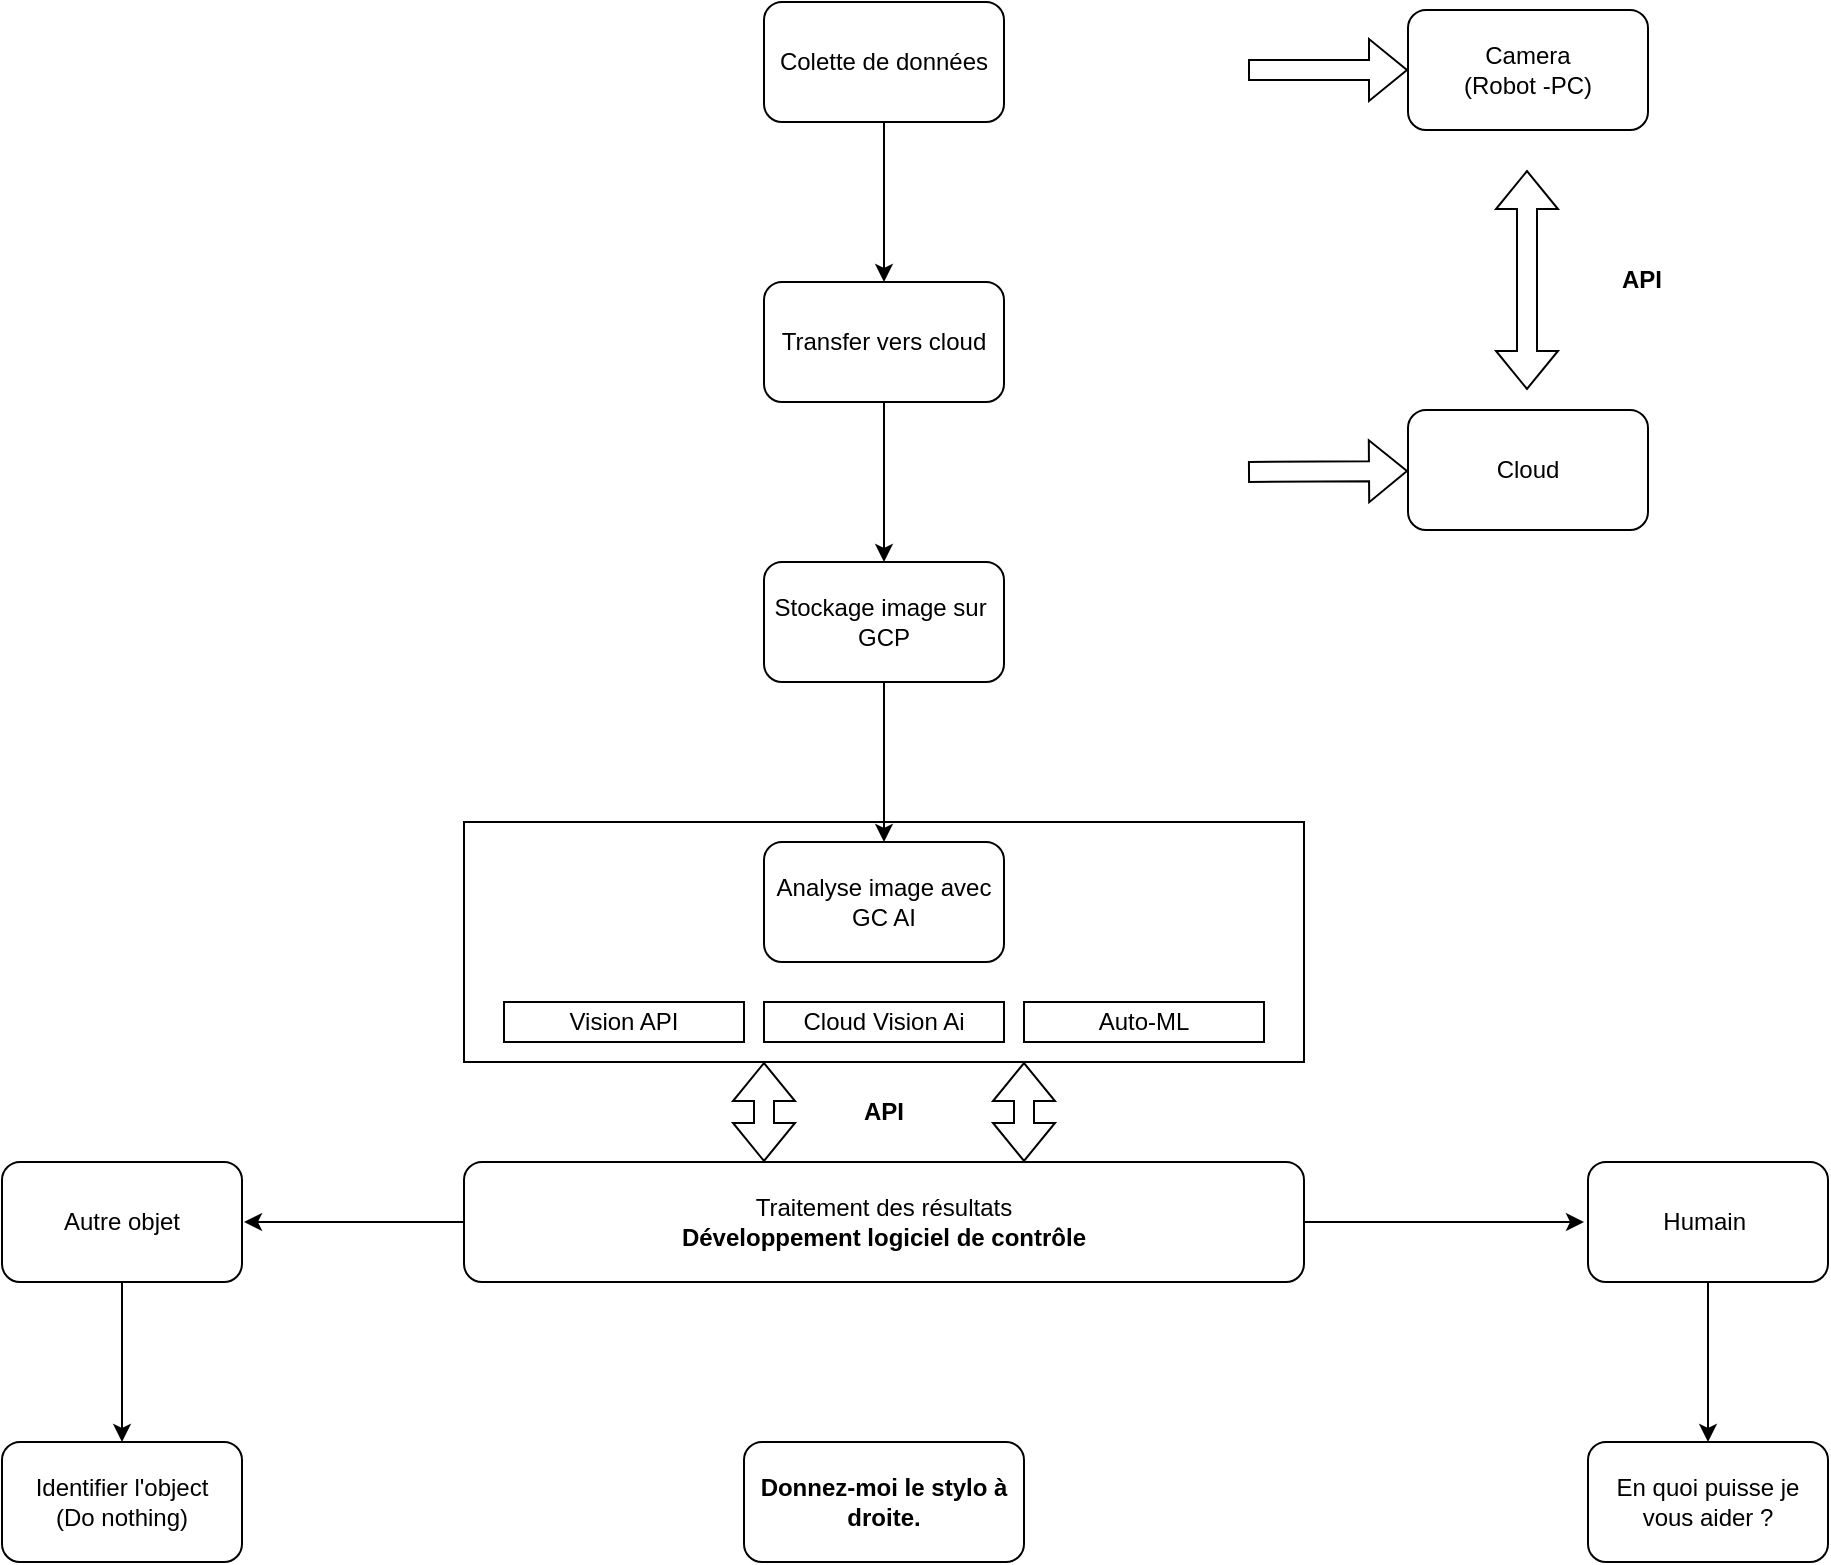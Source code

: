 <mxfile version="21.3.2" type="github">
  <diagram name="Page-1" id="YDyJO0L3j_UVQsTX8UVE">
    <mxGraphModel dx="2206" dy="822" grid="1" gridSize="10" guides="1" tooltips="1" connect="1" arrows="1" fold="1" page="1" pageScale="1" pageWidth="827" pageHeight="1169" math="0" shadow="0">
      <root>
        <mxCell id="0" />
        <mxCell id="1" parent="0" />
        <mxCell id="cfqXtN4oNyNtkPthfnNe-16" value="" style="rounded=0;whiteSpace=wrap;html=1;" vertex="1" parent="1">
          <mxGeometry x="150" y="450" width="420" height="120" as="geometry" />
        </mxCell>
        <mxCell id="cfqXtN4oNyNtkPthfnNe-3" value="" style="edgeStyle=orthogonalEdgeStyle;rounded=0;orthogonalLoop=1;jettySize=auto;html=1;" edge="1" parent="1" source="cfqXtN4oNyNtkPthfnNe-1" target="cfqXtN4oNyNtkPthfnNe-2">
          <mxGeometry relative="1" as="geometry" />
        </mxCell>
        <mxCell id="cfqXtN4oNyNtkPthfnNe-1" value="Colette de données" style="rounded=1;whiteSpace=wrap;html=1;" vertex="1" parent="1">
          <mxGeometry x="300" y="40" width="120" height="60" as="geometry" />
        </mxCell>
        <mxCell id="cfqXtN4oNyNtkPthfnNe-7" value="" style="edgeStyle=orthogonalEdgeStyle;rounded=0;orthogonalLoop=1;jettySize=auto;html=1;" edge="1" parent="1" source="cfqXtN4oNyNtkPthfnNe-2" target="cfqXtN4oNyNtkPthfnNe-6">
          <mxGeometry relative="1" as="geometry" />
        </mxCell>
        <mxCell id="cfqXtN4oNyNtkPthfnNe-2" value="Transfer vers cloud" style="rounded=1;whiteSpace=wrap;html=1;" vertex="1" parent="1">
          <mxGeometry x="300" y="180" width="120" height="60" as="geometry" />
        </mxCell>
        <mxCell id="cfqXtN4oNyNtkPthfnNe-4" value="" style="shape=flexArrow;endArrow=classic;html=1;rounded=0;" edge="1" parent="1" target="cfqXtN4oNyNtkPthfnNe-5">
          <mxGeometry width="50" height="50" relative="1" as="geometry">
            <mxPoint x="542" y="74" as="sourcePoint" />
            <mxPoint x="572" y="73.5" as="targetPoint" />
          </mxGeometry>
        </mxCell>
        <mxCell id="cfqXtN4oNyNtkPthfnNe-5" value="Camera&lt;br&gt;(Robot -PC)" style="rounded=1;whiteSpace=wrap;html=1;" vertex="1" parent="1">
          <mxGeometry x="622" y="44" width="120" height="60" as="geometry" />
        </mxCell>
        <mxCell id="cfqXtN4oNyNtkPthfnNe-9" value="" style="edgeStyle=orthogonalEdgeStyle;rounded=0;orthogonalLoop=1;jettySize=auto;html=1;" edge="1" parent="1" source="cfqXtN4oNyNtkPthfnNe-6" target="cfqXtN4oNyNtkPthfnNe-8">
          <mxGeometry relative="1" as="geometry" />
        </mxCell>
        <mxCell id="cfqXtN4oNyNtkPthfnNe-6" value="Stockage image sur&amp;nbsp; GCP" style="rounded=1;whiteSpace=wrap;html=1;" vertex="1" parent="1">
          <mxGeometry x="300" y="320" width="120" height="60" as="geometry" />
        </mxCell>
        <mxCell id="cfqXtN4oNyNtkPthfnNe-8" value="Analyse image avec GC AI" style="rounded=1;whiteSpace=wrap;html=1;" vertex="1" parent="1">
          <mxGeometry x="300" y="460" width="120" height="60" as="geometry" />
        </mxCell>
        <mxCell id="cfqXtN4oNyNtkPthfnNe-10" value="Cloud Vision Ai" style="rounded=0;whiteSpace=wrap;html=1;" vertex="1" parent="1">
          <mxGeometry x="300" y="540" width="120" height="20" as="geometry" />
        </mxCell>
        <mxCell id="cfqXtN4oNyNtkPthfnNe-13" value="Vision API" style="rounded=0;whiteSpace=wrap;html=1;" vertex="1" parent="1">
          <mxGeometry x="170" y="540" width="120" height="20" as="geometry" />
        </mxCell>
        <mxCell id="cfqXtN4oNyNtkPthfnNe-14" value="Auto-ML" style="rounded=0;whiteSpace=wrap;html=1;" vertex="1" parent="1">
          <mxGeometry x="430" y="540" width="120" height="20" as="geometry" />
        </mxCell>
        <mxCell id="cfqXtN4oNyNtkPthfnNe-19" value="" style="edgeStyle=orthogonalEdgeStyle;rounded=0;orthogonalLoop=1;jettySize=auto;html=1;" edge="1" parent="1" source="cfqXtN4oNyNtkPthfnNe-17">
          <mxGeometry relative="1" as="geometry">
            <mxPoint x="710" y="650" as="targetPoint" />
          </mxGeometry>
        </mxCell>
        <mxCell id="cfqXtN4oNyNtkPthfnNe-21" value="" style="edgeStyle=orthogonalEdgeStyle;rounded=0;orthogonalLoop=1;jettySize=auto;html=1;" edge="1" parent="1" source="cfqXtN4oNyNtkPthfnNe-17">
          <mxGeometry relative="1" as="geometry">
            <mxPoint x="40" y="650" as="targetPoint" />
            <Array as="points">
              <mxPoint x="40" y="650" />
              <mxPoint x="40" y="650" />
            </Array>
          </mxGeometry>
        </mxCell>
        <mxCell id="cfqXtN4oNyNtkPthfnNe-17" value="Traitement des résultats&lt;br&gt;&lt;b&gt;Développement logiciel de contrôle&lt;/b&gt;" style="rounded=1;whiteSpace=wrap;html=1;" vertex="1" parent="1">
          <mxGeometry x="150" y="620" width="420" height="60" as="geometry" />
        </mxCell>
        <mxCell id="cfqXtN4oNyNtkPthfnNe-25" value="" style="edgeStyle=orthogonalEdgeStyle;rounded=0;orthogonalLoop=1;jettySize=auto;html=1;" edge="1" parent="1" source="cfqXtN4oNyNtkPthfnNe-18" target="cfqXtN4oNyNtkPthfnNe-24">
          <mxGeometry relative="1" as="geometry" />
        </mxCell>
        <mxCell id="cfqXtN4oNyNtkPthfnNe-18" value="Humain&amp;nbsp;&lt;br&gt;" style="whiteSpace=wrap;html=1;rounded=1;" vertex="1" parent="1">
          <mxGeometry x="712" y="620" width="120" height="60" as="geometry" />
        </mxCell>
        <mxCell id="cfqXtN4oNyNtkPthfnNe-23" value="" style="edgeStyle=orthogonalEdgeStyle;rounded=0;orthogonalLoop=1;jettySize=auto;html=1;" edge="1" parent="1" source="cfqXtN4oNyNtkPthfnNe-20" target="cfqXtN4oNyNtkPthfnNe-22">
          <mxGeometry relative="1" as="geometry" />
        </mxCell>
        <mxCell id="cfqXtN4oNyNtkPthfnNe-20" value="Autre objet" style="whiteSpace=wrap;html=1;rounded=1;" vertex="1" parent="1">
          <mxGeometry x="-81" y="620" width="120" height="60" as="geometry" />
        </mxCell>
        <mxCell id="cfqXtN4oNyNtkPthfnNe-22" value="Identifier l&#39;object&lt;br&gt;(Do nothing)" style="whiteSpace=wrap;html=1;rounded=1;" vertex="1" parent="1">
          <mxGeometry x="-81" y="760" width="120" height="60" as="geometry" />
        </mxCell>
        <mxCell id="cfqXtN4oNyNtkPthfnNe-24" value="En quoi puisse je vous aider ?" style="whiteSpace=wrap;html=1;rounded=1;" vertex="1" parent="1">
          <mxGeometry x="712" y="760" width="120" height="60" as="geometry" />
        </mxCell>
        <mxCell id="cfqXtN4oNyNtkPthfnNe-26" value="" style="shape=flexArrow;endArrow=classic;html=1;rounded=0;" edge="1" parent="1">
          <mxGeometry width="50" height="50" relative="1" as="geometry">
            <mxPoint x="542" y="275" as="sourcePoint" />
            <mxPoint x="622" y="274.5" as="targetPoint" />
          </mxGeometry>
        </mxCell>
        <mxCell id="cfqXtN4oNyNtkPthfnNe-27" value="Cloud" style="rounded=1;whiteSpace=wrap;html=1;" vertex="1" parent="1">
          <mxGeometry x="622" y="244" width="120" height="60" as="geometry" />
        </mxCell>
        <mxCell id="cfqXtN4oNyNtkPthfnNe-30" value="" style="shape=flexArrow;endArrow=classic;startArrow=classic;html=1;rounded=0;" edge="1" parent="1">
          <mxGeometry width="100" height="100" relative="1" as="geometry">
            <mxPoint x="681.5" y="234" as="sourcePoint" />
            <mxPoint x="681.5" y="124" as="targetPoint" />
          </mxGeometry>
        </mxCell>
        <mxCell id="cfqXtN4oNyNtkPthfnNe-31" value="" style="shape=flexArrow;endArrow=classic;startArrow=classic;html=1;rounded=0;" edge="1" parent="1">
          <mxGeometry width="100" height="100" relative="1" as="geometry">
            <mxPoint x="300" y="620" as="sourcePoint" />
            <mxPoint x="300" y="570" as="targetPoint" />
          </mxGeometry>
        </mxCell>
        <mxCell id="cfqXtN4oNyNtkPthfnNe-32" value="" style="shape=flexArrow;endArrow=classic;startArrow=classic;html=1;rounded=0;" edge="1" parent="1">
          <mxGeometry width="100" height="100" relative="1" as="geometry">
            <mxPoint x="430" y="620" as="sourcePoint" />
            <mxPoint x="430" y="570" as="targetPoint" />
          </mxGeometry>
        </mxCell>
        <mxCell id="cfqXtN4oNyNtkPthfnNe-35" value="&lt;b&gt;API&lt;/b&gt;" style="text;html=1;strokeColor=none;fillColor=none;align=center;verticalAlign=middle;whiteSpace=wrap;rounded=0;" vertex="1" parent="1">
          <mxGeometry x="709" y="164" width="60" height="30" as="geometry" />
        </mxCell>
        <mxCell id="cfqXtN4oNyNtkPthfnNe-36" value="&lt;b&gt;API&lt;/b&gt;" style="text;html=1;strokeColor=none;fillColor=none;align=center;verticalAlign=middle;whiteSpace=wrap;rounded=0;" vertex="1" parent="1">
          <mxGeometry x="330" y="580" width="60" height="30" as="geometry" />
        </mxCell>
        <mxCell id="cfqXtN4oNyNtkPthfnNe-42" value="&lt;b&gt;Donnez-moi le stylo à droite.&lt;/b&gt;" style="whiteSpace=wrap;html=1;rounded=1;" vertex="1" parent="1">
          <mxGeometry x="290" y="760" width="140" height="60" as="geometry" />
        </mxCell>
      </root>
    </mxGraphModel>
  </diagram>
</mxfile>
